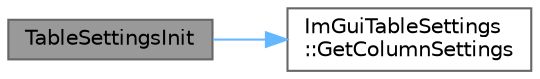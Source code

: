 digraph "TableSettingsInit"
{
 // LATEX_PDF_SIZE
  bgcolor="transparent";
  edge [fontname=Helvetica,fontsize=10,labelfontname=Helvetica,labelfontsize=10];
  node [fontname=Helvetica,fontsize=10,shape=box,height=0.2,width=0.4];
  rankdir="LR";
  Node1 [id="Node000001",label="TableSettingsInit",height=0.2,width=0.4,color="gray40", fillcolor="grey60", style="filled", fontcolor="black",tooltip=" "];
  Node1 -> Node2 [id="edge1_Node000001_Node000002",color="steelblue1",style="solid",tooltip=" "];
  Node2 [id="Node000002",label="ImGuiTableSettings\l::GetColumnSettings",height=0.2,width=0.4,color="grey40", fillcolor="white", style="filled",URL="$struct_im_gui_table_settings.html#ae26859503d7552a9d4efe351d8f9f7a2",tooltip=" "];
}
